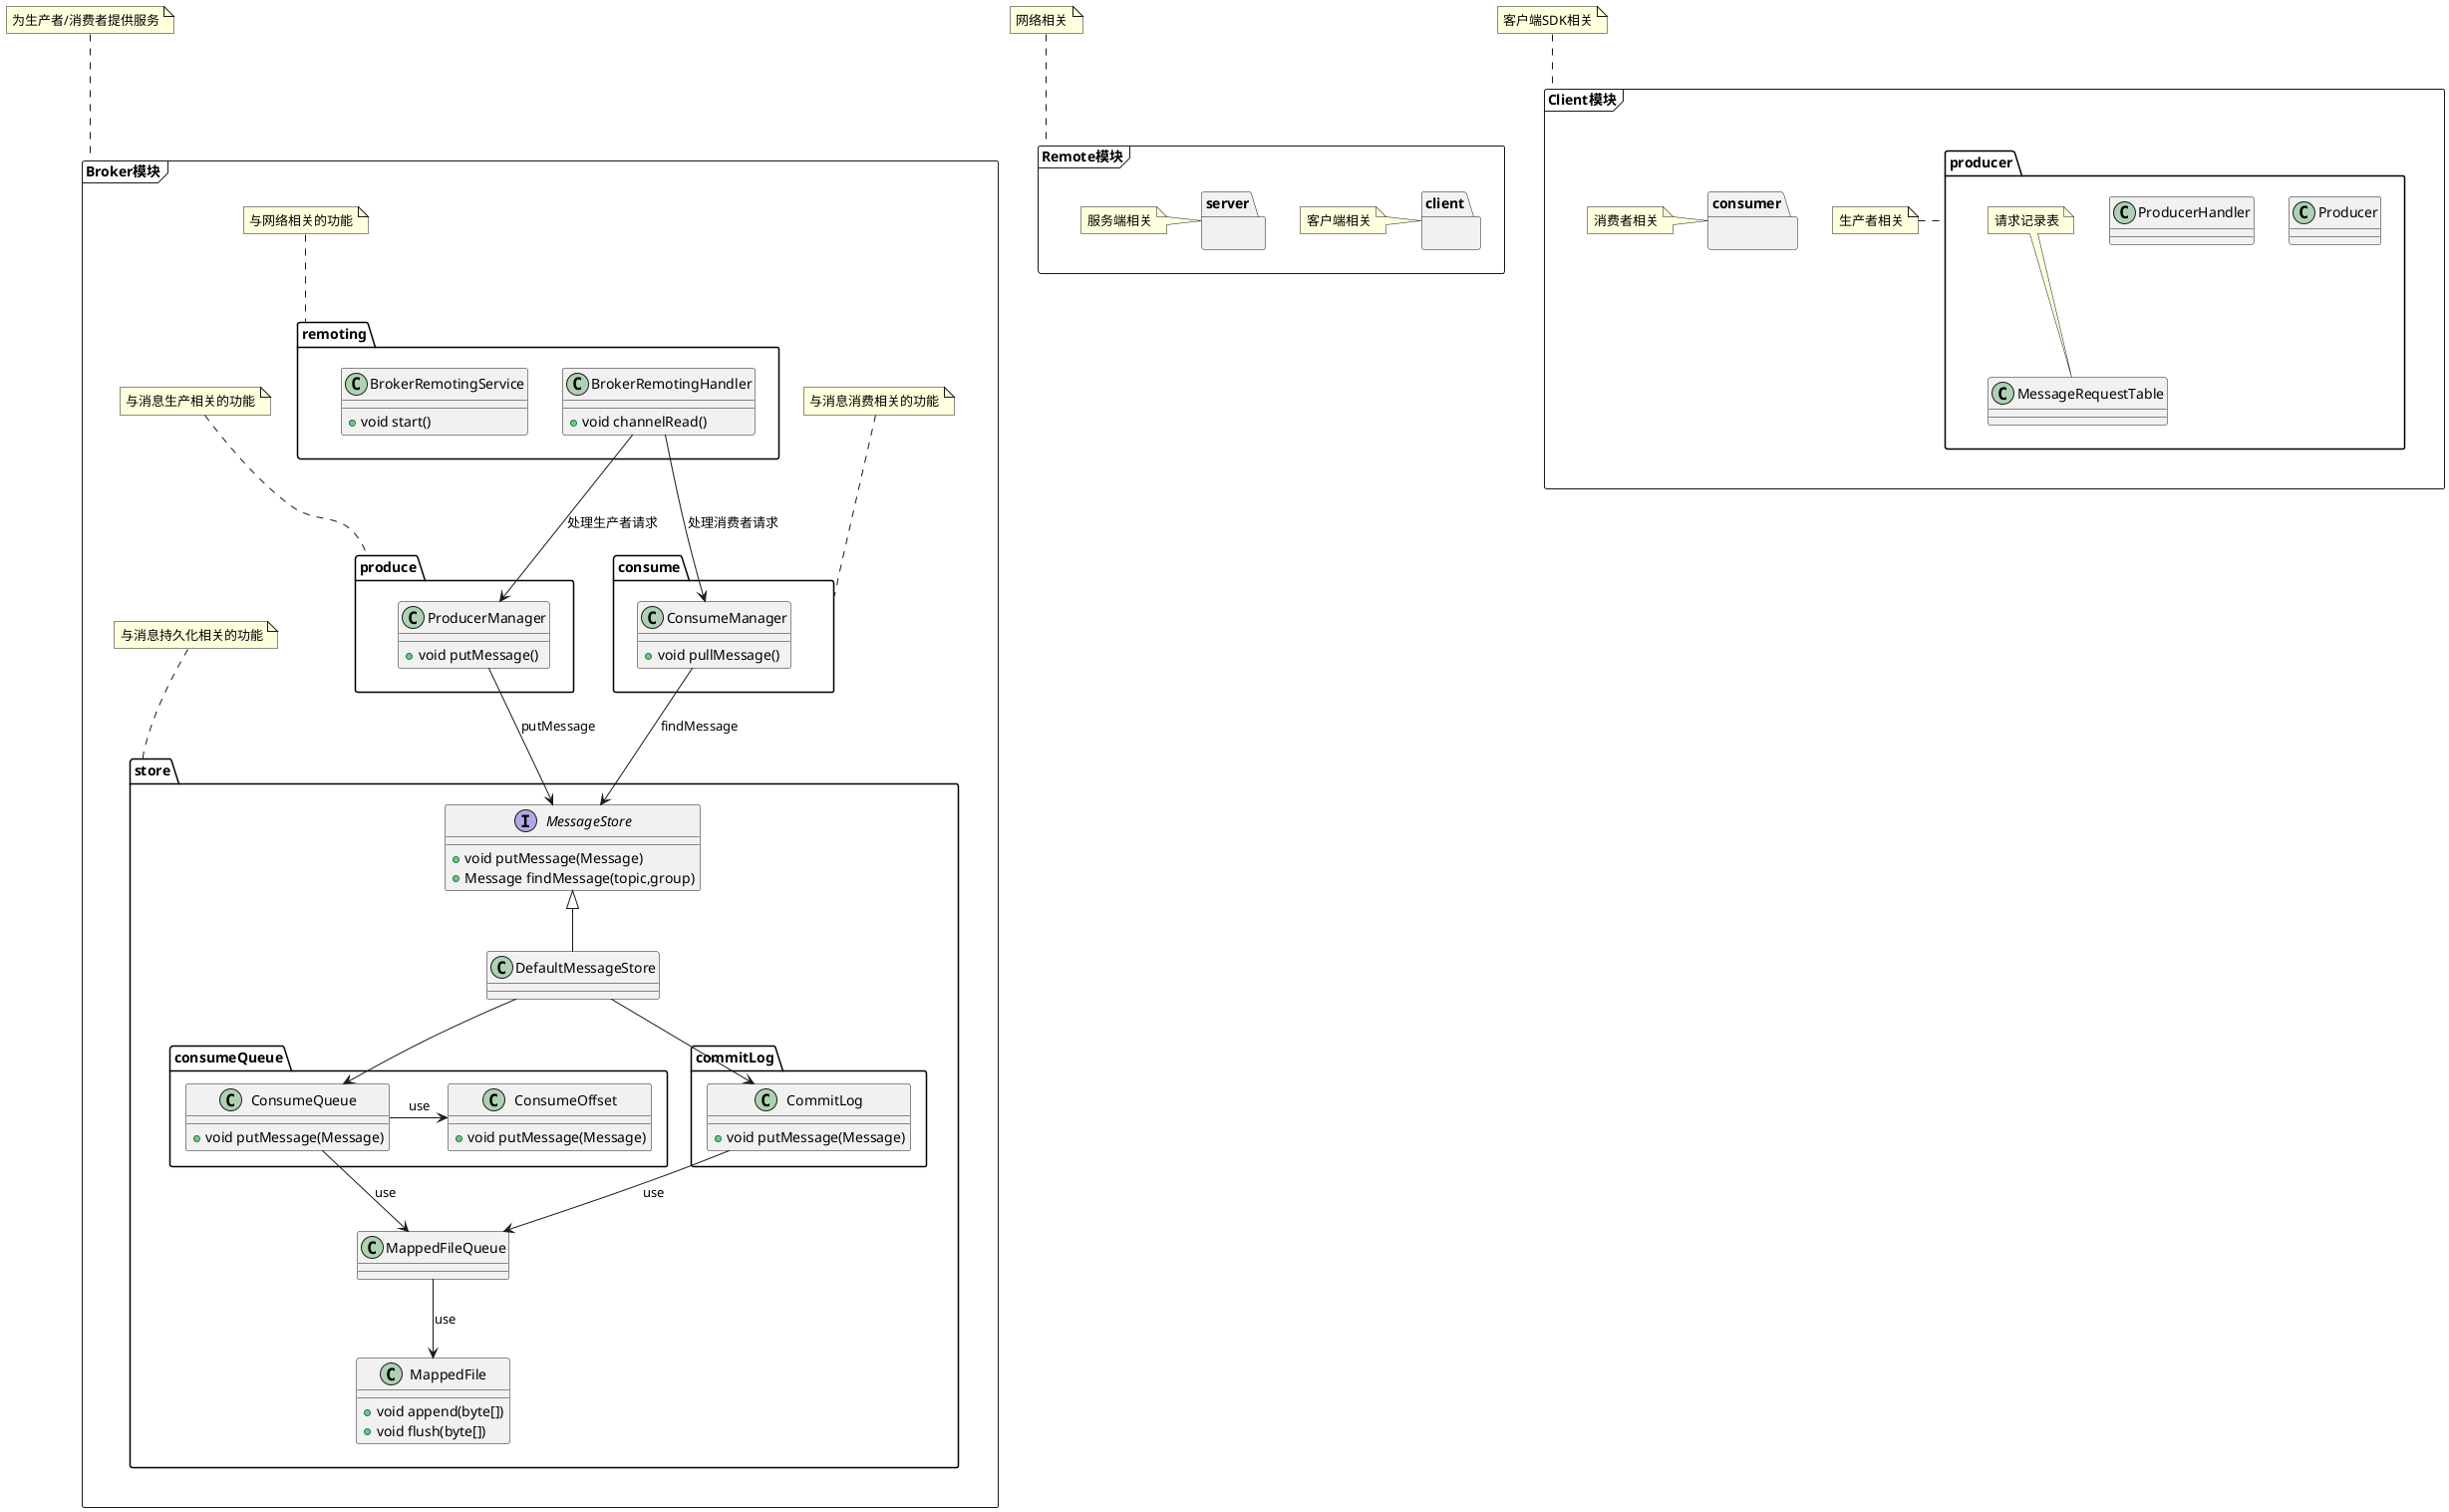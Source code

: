 @startuml

package Broker模块 <<Frame>> {

    package consume{
        class ConsumeManager{
            + void pullMessage()
        }
    }
    note top of consume : 与消息消费相关的功能

    package produce{
        class ProducerManager {
            + void putMessage()
        }
    }
    note top of produce : 与消息生产相关的功能

    package remoting{
        class BrokerRemotingHandler{
            + void channelRead()
        }
        class BrokerRemotingService{
            + void start()
        }
    }
    note top of remoting : 与网络相关的功能

    BrokerRemotingHandler --> ProducerManager : 处理生产者请求
    BrokerRemotingHandler --> ConsumeManager : 处理消费者请求

    package store{
        interface MessageStore{
            + void putMessage(Message)
            + Message findMessage(topic,group)
        }
        class DefaultMessageStore{}
        class MappedFileQueue{}
        package commitLog{
            class CommitLog {
                + void putMessage(Message)
            }
        }
        package consumeQueue{
            class ConsumeOffset{
                + void putMessage(Message)
            }
            class ConsumeQueue{
                + void putMessage(Message)
            }
        }
        class MappedFile{
            + void append(byte[])
            + void flush(byte[])
        }

       MessageStore <|-- DefaultMessageStore
       MappedFileQueue --> MappedFile : use
       ConsumeQueue --> MappedFileQueue : use
       ConsumeQueue -> ConsumeOffset : use
       CommitLog --> MappedFileQueue : use
       DefaultMessageStore --> ConsumeQueue
       DefaultMessageStore --> CommitLog
    }
    note top of store : 与消息持久化相关的功能
    ProducerManager --> MessageStore : putMessage
    ConsumeManager --> MessageStore : findMessage
}
note top of Broker模块 : 为生产者/消费者提供服务

package Remote模块 <<Frame>> {
    package client{}
    note left of client : 客户端相关
    package server{}
    note left of server : 服务端相关
}
note top of Remote模块 : 网络相关

package Client模块 <<Frame>> {
    package producer{
        class Producer{}
        class ProducerHandler{
        }
        class MessageRequestTable{
        }
        note top of MessageRequestTable : 请求记录表
    }
    note left of producer : 生产者相关
    package consumer{}
    note left of consumer : 消费者相关
}
note top of Client模块 : 客户端SDK相关

@enduml